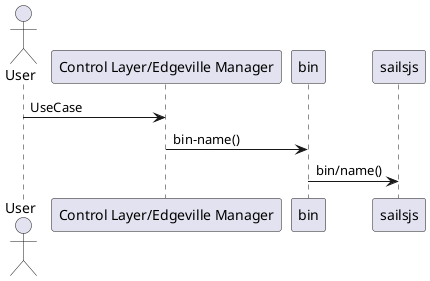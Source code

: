 @startuml
actor User

User -> "Control Layer/Edgeville Manager": UseCase
"Control Layer/Edgeville Manager" -> bin: bin-name()
bin -> sailsjs: bin/name()

@enduml
